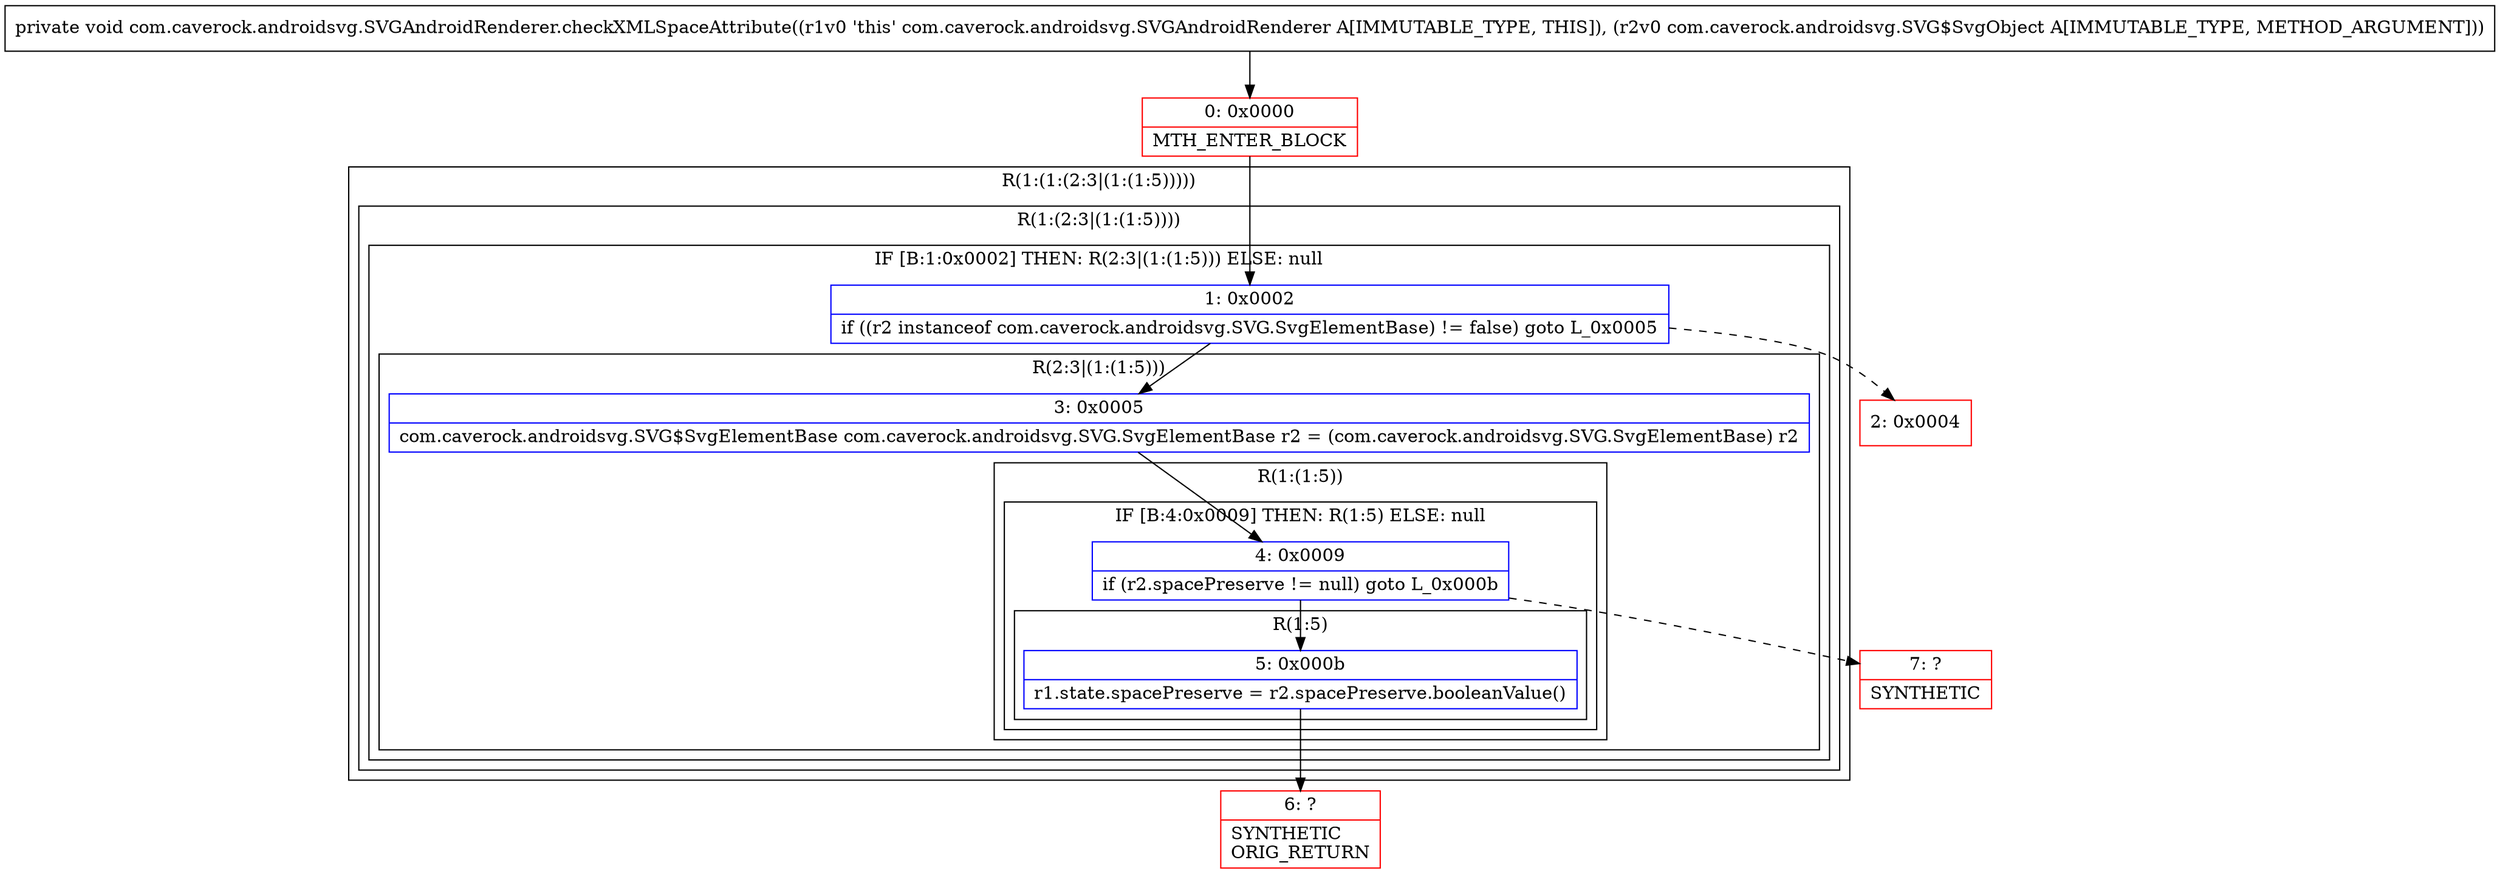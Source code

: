 digraph "CFG forcom.caverock.androidsvg.SVGAndroidRenderer.checkXMLSpaceAttribute(Lcom\/caverock\/androidsvg\/SVG$SvgObject;)V" {
subgraph cluster_Region_207921029 {
label = "R(1:(1:(2:3|(1:(1:5)))))";
node [shape=record,color=blue];
subgraph cluster_Region_333784453 {
label = "R(1:(2:3|(1:(1:5))))";
node [shape=record,color=blue];
subgraph cluster_IfRegion_330743388 {
label = "IF [B:1:0x0002] THEN: R(2:3|(1:(1:5))) ELSE: null";
node [shape=record,color=blue];
Node_1 [shape=record,label="{1\:\ 0x0002|if ((r2 instanceof com.caverock.androidsvg.SVG.SvgElementBase) != false) goto L_0x0005\l}"];
subgraph cluster_Region_1339500669 {
label = "R(2:3|(1:(1:5)))";
node [shape=record,color=blue];
Node_3 [shape=record,label="{3\:\ 0x0005|com.caverock.androidsvg.SVG$SvgElementBase com.caverock.androidsvg.SVG.SvgElementBase r2 = (com.caverock.androidsvg.SVG.SvgElementBase) r2\l}"];
subgraph cluster_Region_2135584953 {
label = "R(1:(1:5))";
node [shape=record,color=blue];
subgraph cluster_IfRegion_472092867 {
label = "IF [B:4:0x0009] THEN: R(1:5) ELSE: null";
node [shape=record,color=blue];
Node_4 [shape=record,label="{4\:\ 0x0009|if (r2.spacePreserve != null) goto L_0x000b\l}"];
subgraph cluster_Region_63848005 {
label = "R(1:5)";
node [shape=record,color=blue];
Node_5 [shape=record,label="{5\:\ 0x000b|r1.state.spacePreserve = r2.spacePreserve.booleanValue()\l}"];
}
}
}
}
}
}
}
Node_0 [shape=record,color=red,label="{0\:\ 0x0000|MTH_ENTER_BLOCK\l}"];
Node_2 [shape=record,color=red,label="{2\:\ 0x0004}"];
Node_6 [shape=record,color=red,label="{6\:\ ?|SYNTHETIC\lORIG_RETURN\l}"];
Node_7 [shape=record,color=red,label="{7\:\ ?|SYNTHETIC\l}"];
MethodNode[shape=record,label="{private void com.caverock.androidsvg.SVGAndroidRenderer.checkXMLSpaceAttribute((r1v0 'this' com.caverock.androidsvg.SVGAndroidRenderer A[IMMUTABLE_TYPE, THIS]), (r2v0 com.caverock.androidsvg.SVG$SvgObject A[IMMUTABLE_TYPE, METHOD_ARGUMENT])) }"];
MethodNode -> Node_0;
Node_1 -> Node_2[style=dashed];
Node_1 -> Node_3;
Node_3 -> Node_4;
Node_4 -> Node_5;
Node_4 -> Node_7[style=dashed];
Node_5 -> Node_6;
Node_0 -> Node_1;
}

